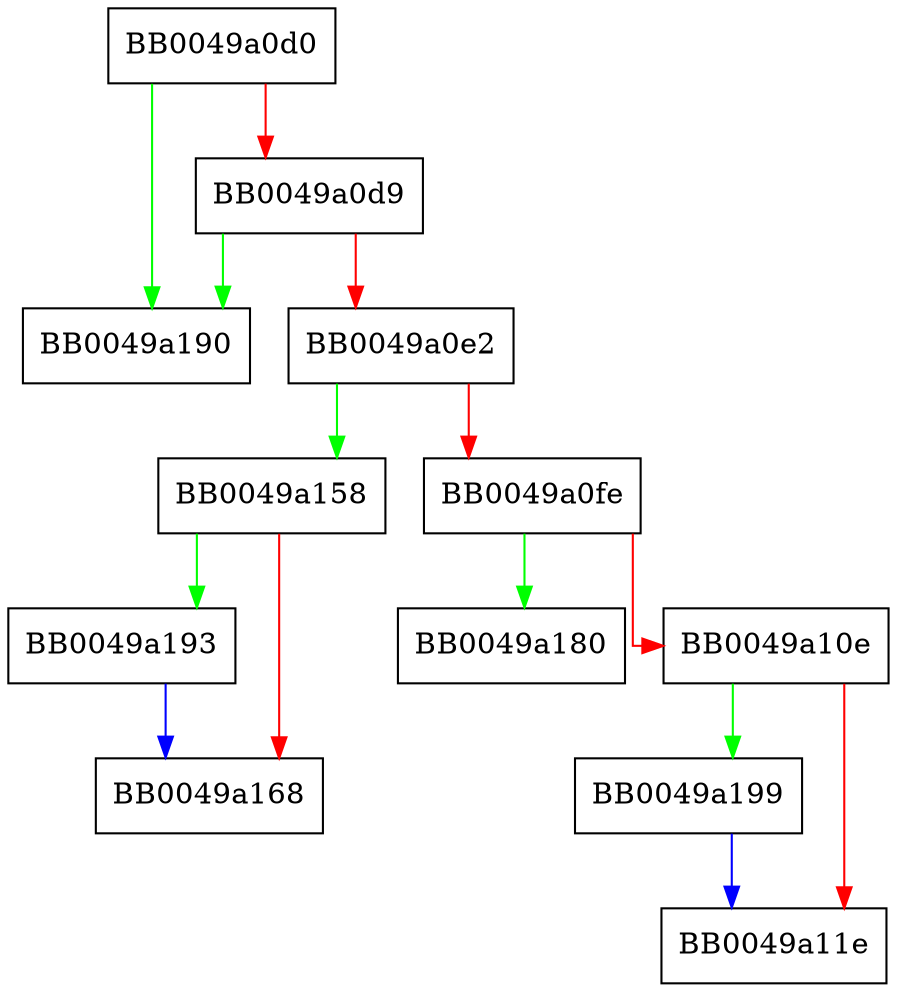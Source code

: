 digraph SSL_SESSION_set_timeout {
  node [shape="box"];
  graph [splines=ortho];
  BB0049a0d0 -> BB0049a190 [color="green"];
  BB0049a0d0 -> BB0049a0d9 [color="red"];
  BB0049a0d9 -> BB0049a190 [color="green"];
  BB0049a0d9 -> BB0049a0e2 [color="red"];
  BB0049a0e2 -> BB0049a158 [color="green"];
  BB0049a0e2 -> BB0049a0fe [color="red"];
  BB0049a0fe -> BB0049a180 [color="green"];
  BB0049a0fe -> BB0049a10e [color="red"];
  BB0049a10e -> BB0049a199 [color="green"];
  BB0049a10e -> BB0049a11e [color="red"];
  BB0049a158 -> BB0049a193 [color="green"];
  BB0049a158 -> BB0049a168 [color="red"];
  BB0049a193 -> BB0049a168 [color="blue"];
  BB0049a199 -> BB0049a11e [color="blue"];
}